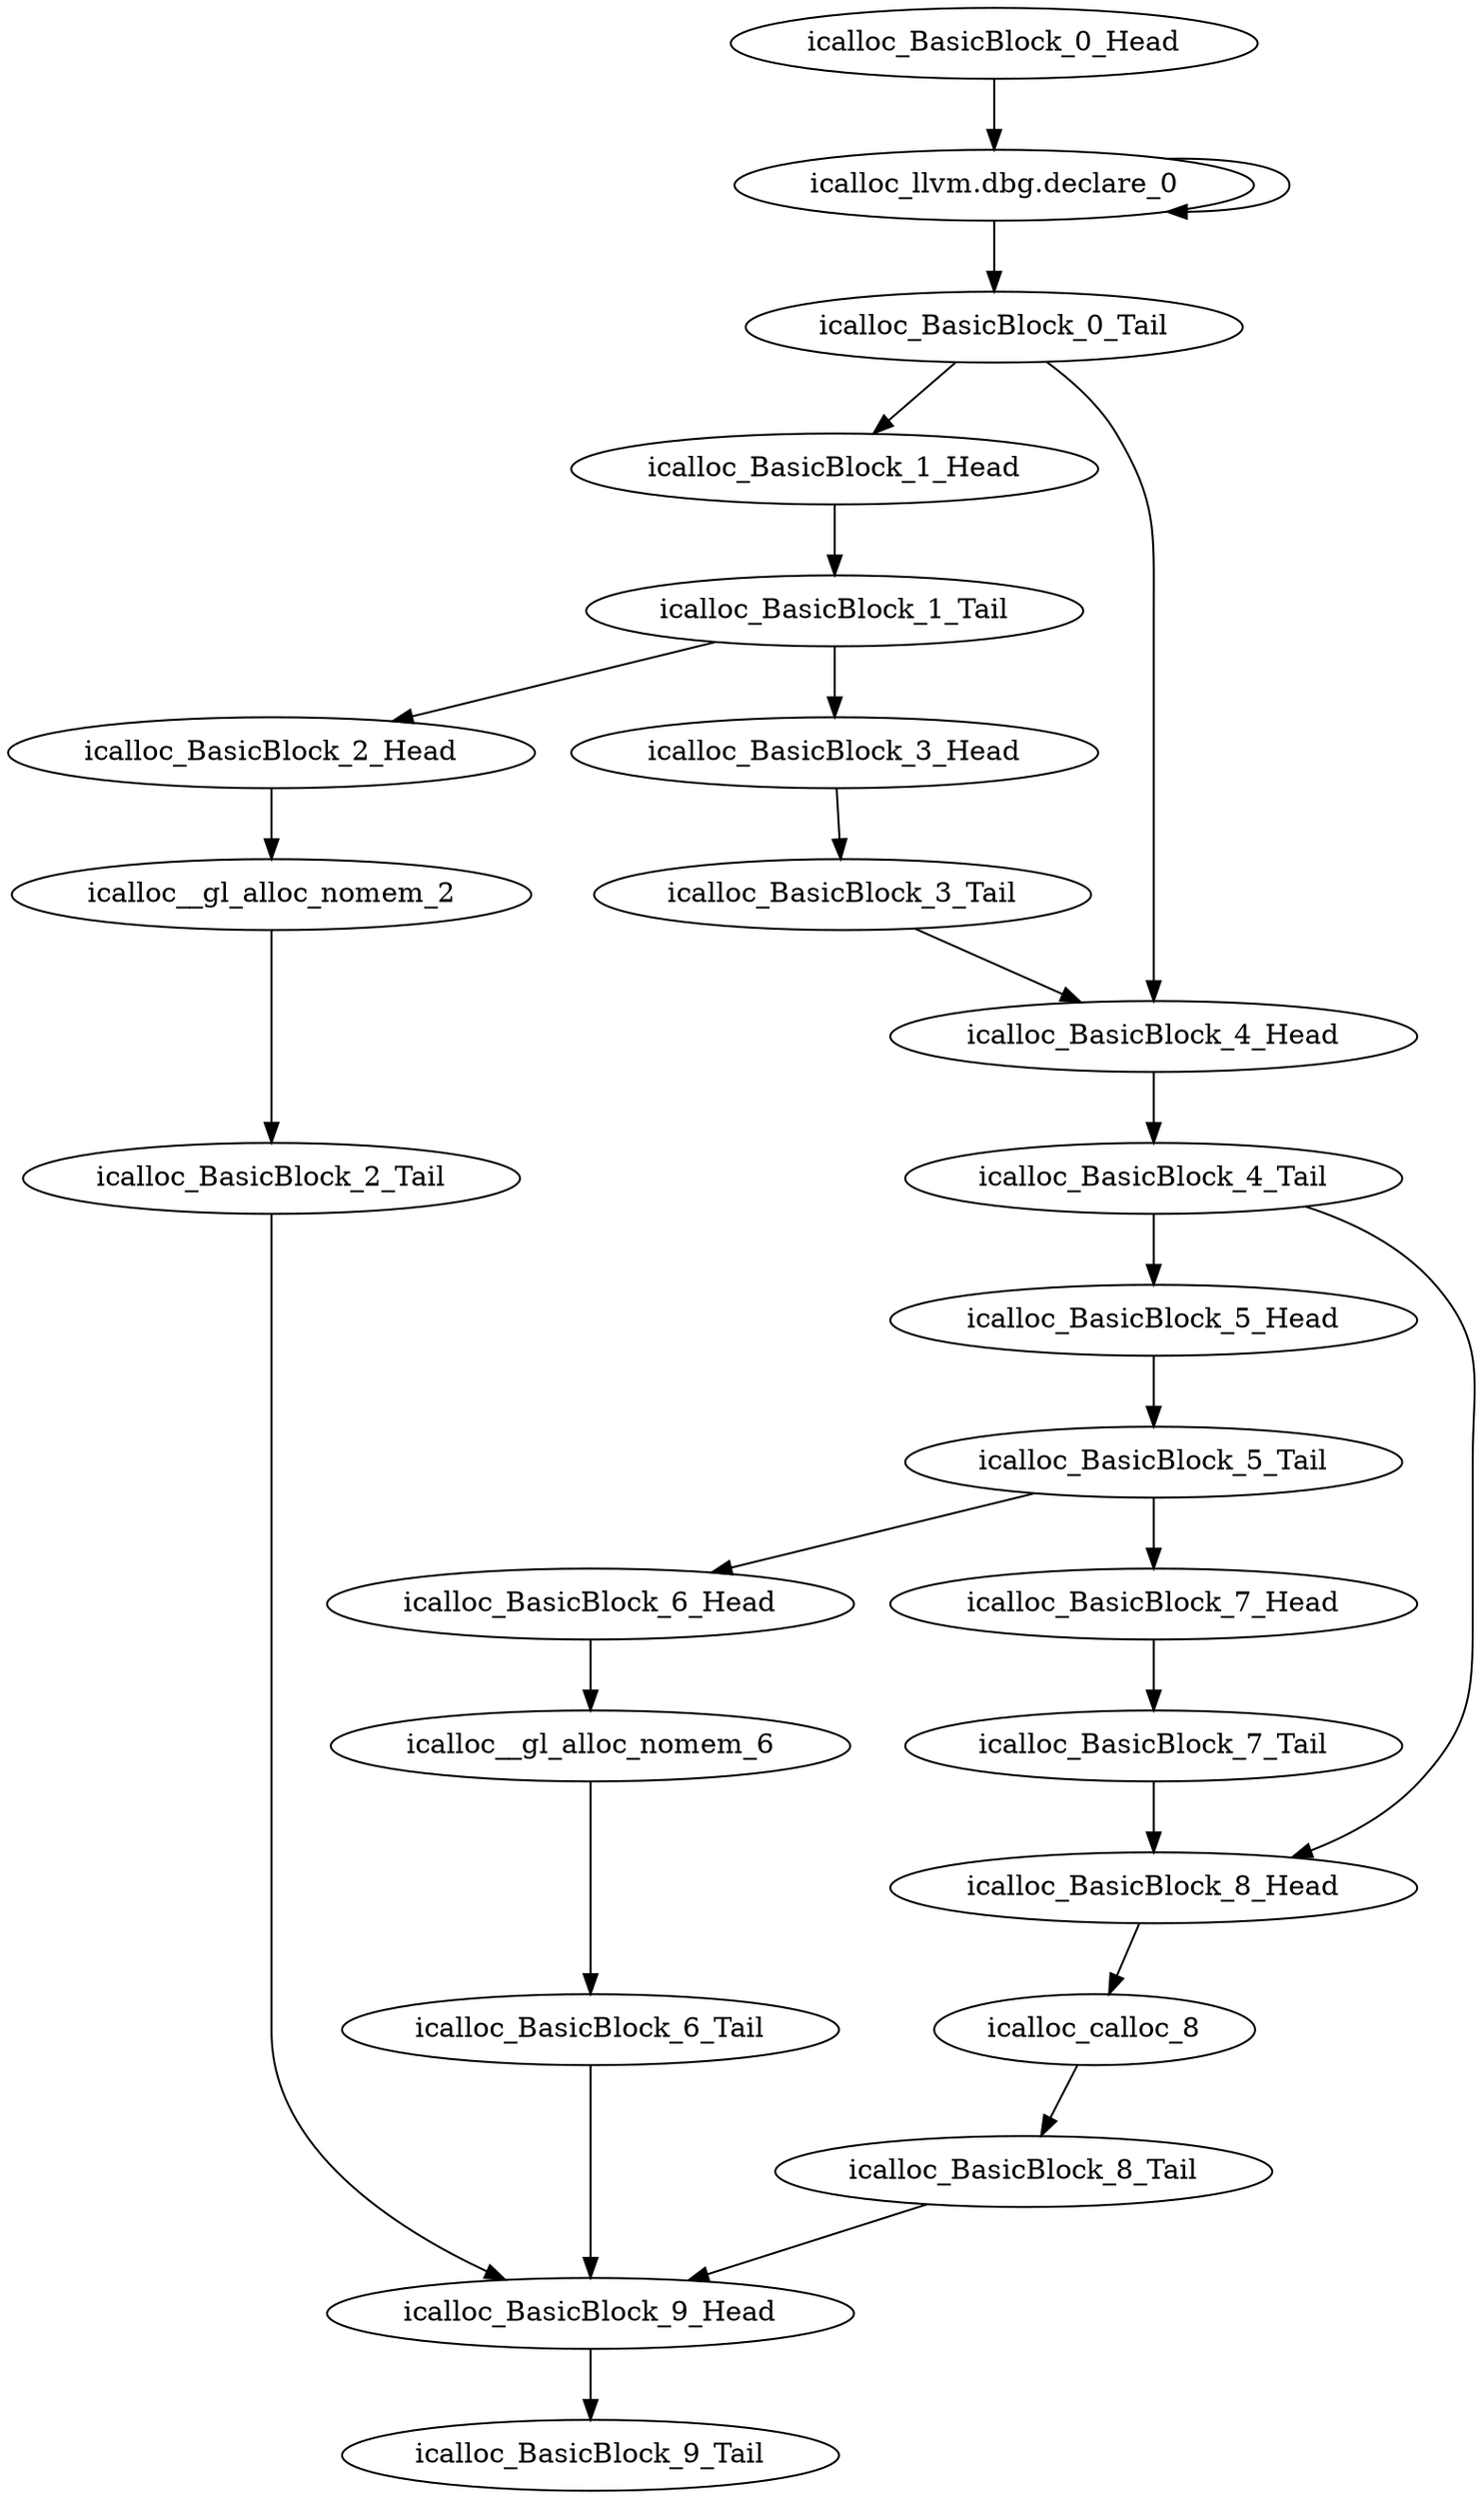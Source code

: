 digraph G {
    "icalloc_BasicBlock_7_Tail" -> "icalloc_BasicBlock_8_Head"
    "icalloc__gl_alloc_nomem_2" -> "icalloc_BasicBlock_2_Tail"
    "icalloc__gl_alloc_nomem_6" -> "icalloc_BasicBlock_6_Tail"
    "icalloc_BasicBlock_2_Tail" -> "icalloc_BasicBlock_9_Head"
    "icalloc_BasicBlock_3_Head" -> "icalloc_BasicBlock_3_Tail"
    "icalloc_BasicBlock_4_Tail" -> "icalloc_BasicBlock_8_Head"
    "icalloc_BasicBlock_4_Tail" -> "icalloc_BasicBlock_5_Head"
    "icalloc_BasicBlock_8_Head" -> "icalloc_calloc_8"
    "icalloc_BasicBlock_6_Head" -> "icalloc__gl_alloc_nomem_6"
    "icalloc_BasicBlock_0_Head" -> "icalloc_llvm.dbg.declare_0"
    "icalloc_BasicBlock_5_Head" -> "icalloc_BasicBlock_5_Tail"
    "icalloc_BasicBlock_2_Head" -> "icalloc__gl_alloc_nomem_2"
    "icalloc_BasicBlock_7_Head" -> "icalloc_BasicBlock_7_Tail"
    "icalloc_BasicBlock_1_Tail" -> "icalloc_BasicBlock_3_Head"
    "icalloc_BasicBlock_1_Tail" -> "icalloc_BasicBlock_2_Head"
    "icalloc_BasicBlock_1_Head" -> "icalloc_BasicBlock_1_Tail"
    "icalloc_BasicBlock_5_Tail" -> "icalloc_BasicBlock_6_Head"
    "icalloc_BasicBlock_5_Tail" -> "icalloc_BasicBlock_7_Head"
    "icalloc_BasicBlock_9_Head" -> "icalloc_BasicBlock_9_Tail"
    "icalloc_BasicBlock_6_Tail" -> "icalloc_BasicBlock_9_Head"
    "icalloc_BasicBlock_0_Tail" -> "icalloc_BasicBlock_1_Head"
    "icalloc_BasicBlock_0_Tail" -> "icalloc_BasicBlock_4_Head"
    "icalloc_BasicBlock_4_Head" -> "icalloc_BasicBlock_4_Tail"
    "icalloc_calloc_8" -> "icalloc_BasicBlock_8_Tail"
    "icalloc_BasicBlock_8_Tail" -> "icalloc_BasicBlock_9_Head"
    "icalloc_llvm.dbg.declare_0" -> "icalloc_BasicBlock_0_Tail"
    "icalloc_llvm.dbg.declare_0" -> "icalloc_llvm.dbg.declare_0"
    "icalloc_BasicBlock_3_Tail" -> "icalloc_BasicBlock_4_Head"
}
